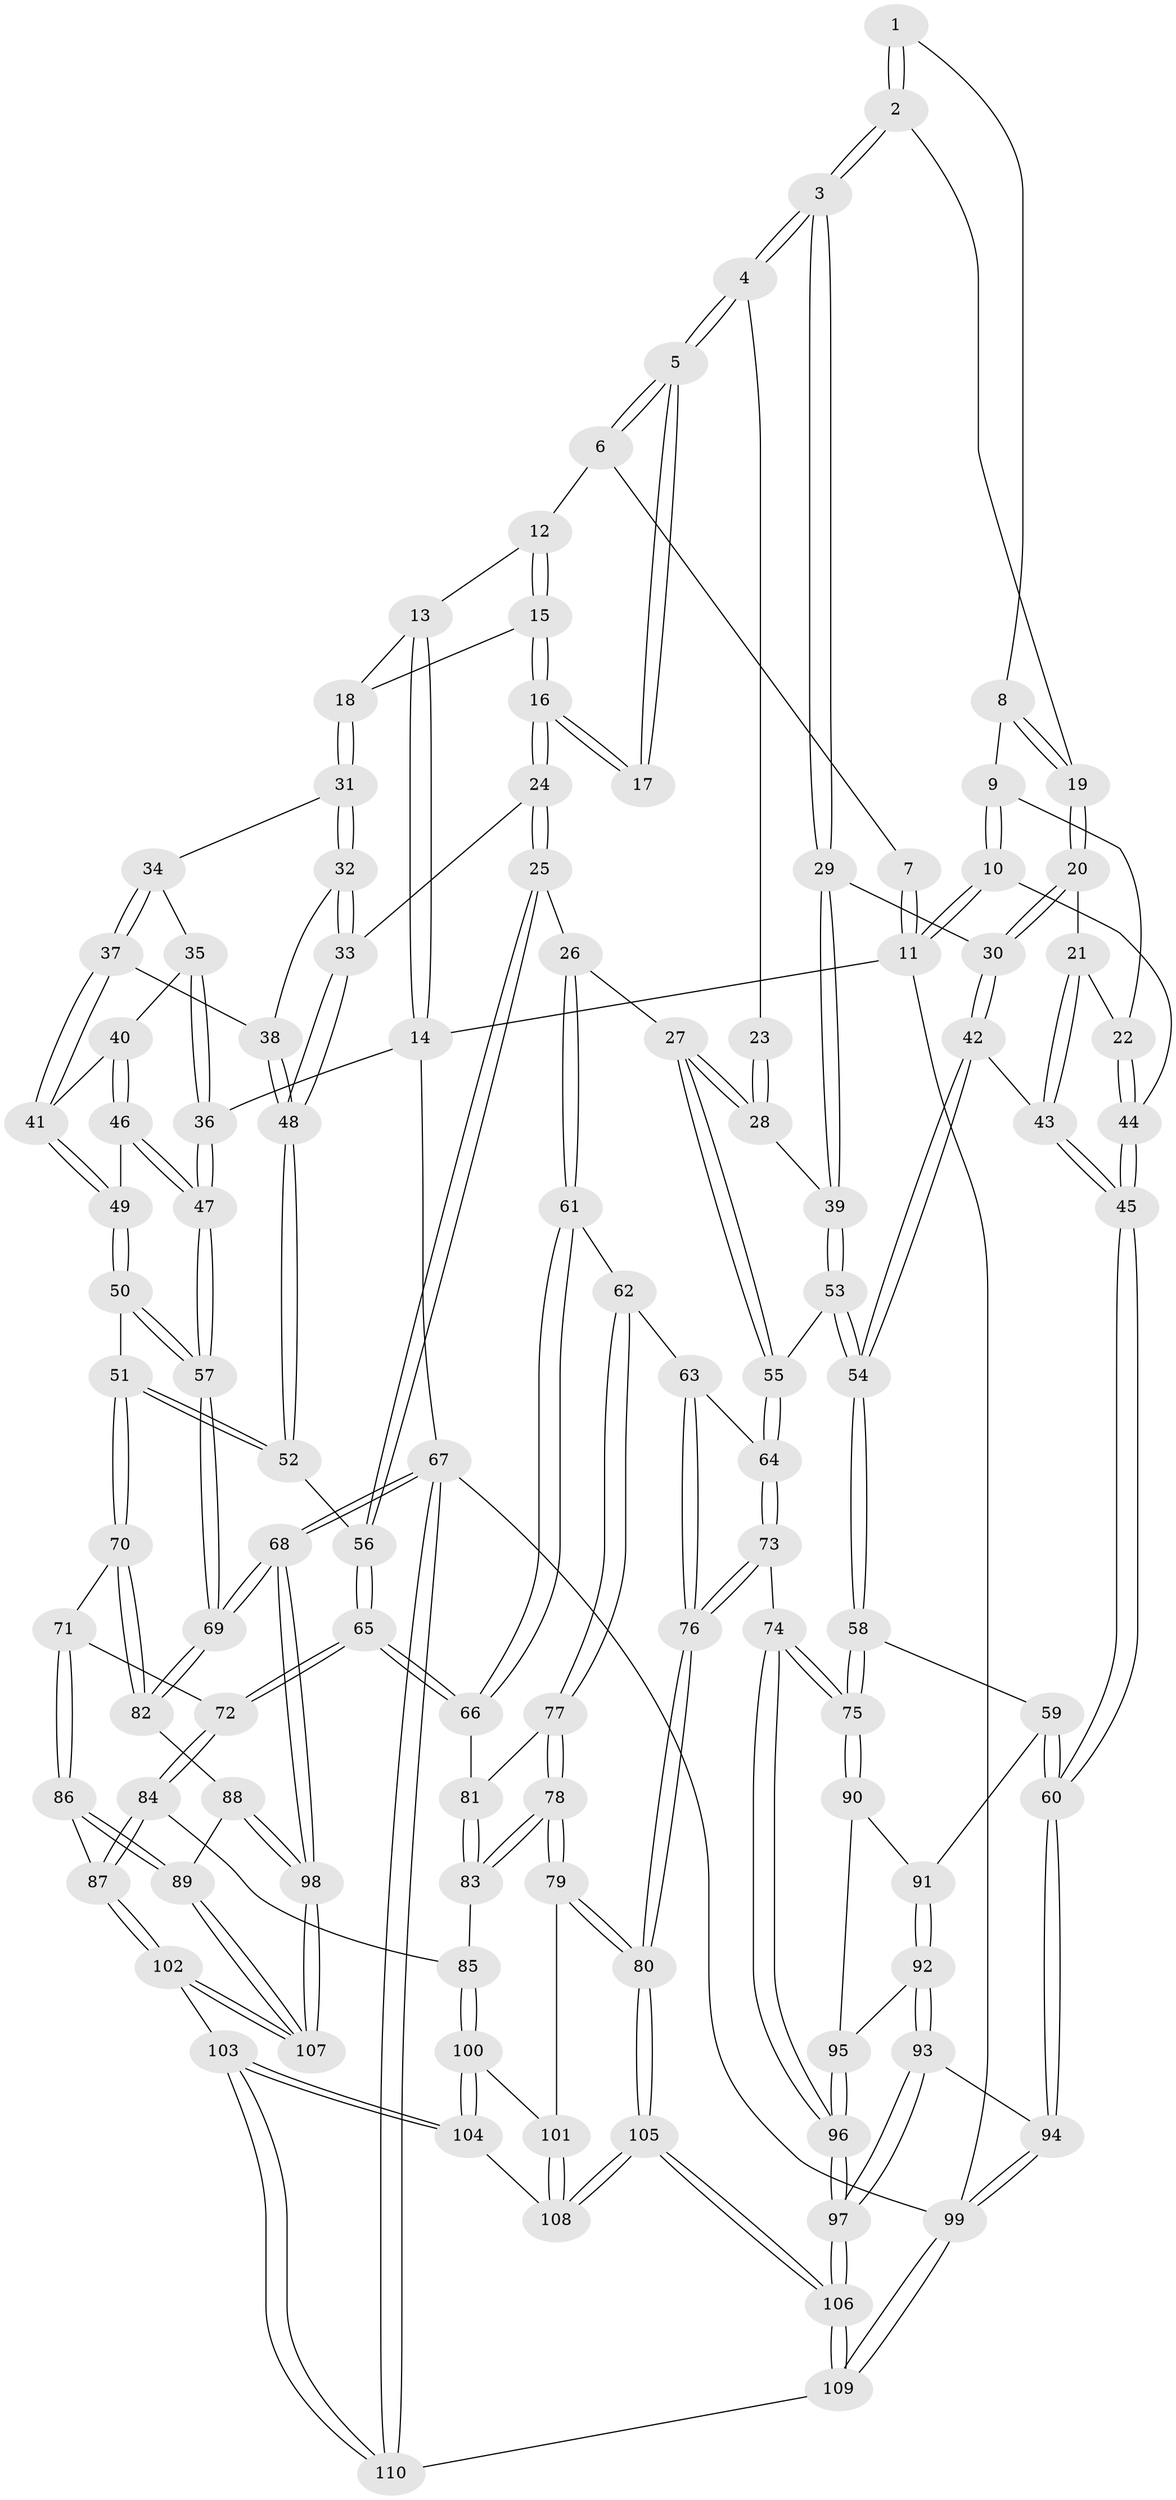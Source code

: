 // Generated by graph-tools (version 1.1) at 2025/03/03/09/25 03:03:20]
// undirected, 110 vertices, 272 edges
graph export_dot {
graph [start="1"]
  node [color=gray90,style=filled];
  1 [pos="+0.13749199121332858+0"];
  2 [pos="+0.2819801441621692+0.1130510294273558"];
  3 [pos="+0.31033259308548145+0.12821066554661947"];
  4 [pos="+0.3108363018489604+0.12781975087501699"];
  5 [pos="+0.44127626692046046+0"];
  6 [pos="+0.49428768148860786+0"];
  7 [pos="+0.10904612047332786+0"];
  8 [pos="+0.10609221092314407+0.10509883404559656"];
  9 [pos="+0.04084675478545484+0.1283451103794182"];
  10 [pos="+0+0.056826041432037726"];
  11 [pos="+0+0"];
  12 [pos="+0.6525959112073244+0"];
  13 [pos="+0.7407373464380468+0"];
  14 [pos="+1+0"];
  15 [pos="+0.6275467675140258+0.0990959947369169"];
  16 [pos="+0.5659229973096005+0.1684886072707898"];
  17 [pos="+0.518155211186195+0.1332130198802208"];
  18 [pos="+0.7747876625713606+0.14637652004949667"];
  19 [pos="+0.15017299464603026+0.13386249201919098"];
  20 [pos="+0.14810040747950085+0.2074415839661153"];
  21 [pos="+0.11063665488774181+0.24166619771665693"];
  22 [pos="+0.06117047926860208+0.23900930821969876"];
  23 [pos="+0.4730821736702202+0.14877139428646427"];
  24 [pos="+0.5778417360242264+0.27198524561450343"];
  25 [pos="+0.57112059895874+0.2811759511643881"];
  26 [pos="+0.5302014836763226+0.3308870394320167"];
  27 [pos="+0.4344186182898694+0.29319553935898374"];
  28 [pos="+0.3722944279453993+0.2551117350130608"];
  29 [pos="+0.32446248349244755+0.2315673655628198"];
  30 [pos="+0.24591783291367922+0.2715946255692463"];
  31 [pos="+0.7750188965542641+0.14672883259305702"];
  32 [pos="+0.7471051581419831+0.20192131128482926"];
  33 [pos="+0.6666180786544948+0.263986446421733"];
  34 [pos="+0.8291181079853815+0.15073743195825387"];
  35 [pos="+0.8913109785431295+0.15247337542663983"];
  36 [pos="+1+0"];
  37 [pos="+0.8206365181566553+0.291250117061925"];
  38 [pos="+0.814814684148538+0.29175416735719734"];
  39 [pos="+0.33646797521530236+0.24114878643348736"];
  40 [pos="+0.9046448255100323+0.23741243894964006"];
  41 [pos="+0.8680575998842449+0.2909366120989181"];
  42 [pos="+0.17426593726874545+0.37074688434830594"];
  43 [pos="+0.16040353547452288+0.36949912878489827"];
  44 [pos="+0+0.4569183774509768"];
  45 [pos="+0+0.4598738207188994"];
  46 [pos="+1+0.29441432840473253"];
  47 [pos="+1+0.2955720230568968"];
  48 [pos="+0.7599007618338841+0.3511221835058932"];
  49 [pos="+0.8977752353646211+0.3841818913844985"];
  50 [pos="+0.8900623785201341+0.422913387835206"];
  51 [pos="+0.87677500258984+0.4542674181507733"];
  52 [pos="+0.7665452889089631+0.40485814072194864"];
  53 [pos="+0.3070256683479694+0.430432377449602"];
  54 [pos="+0.2393078449379631+0.44623981740680946"];
  55 [pos="+0.3211901598398705+0.43374475814260854"];
  56 [pos="+0.750666232917838+0.4131720586716543"];
  57 [pos="+1+0.3053699777650473"];
  58 [pos="+0.2186908049179815+0.5457627096515402"];
  59 [pos="+0.0801531748067965+0.5714237257682442"];
  60 [pos="+0+0.5313647741564015"];
  61 [pos="+0.5313582652765828+0.35632633645575945"];
  62 [pos="+0.4306633195322955+0.45627583108899306"];
  63 [pos="+0.419345218306957+0.45730235838579814"];
  64 [pos="+0.3688409057253866+0.45780603154276694"];
  65 [pos="+0.6415833255383546+0.4853689007865405"];
  66 [pos="+0.61655007231647+0.4734137060706414"];
  67 [pos="+1+1"];
  68 [pos="+1+1"];
  69 [pos="+1+0.6281570246812355"];
  70 [pos="+0.8899836380079927+0.4914097813479303"];
  71 [pos="+0.7755919685773055+0.5379567837034348"];
  72 [pos="+0.6417283965493683+0.48564831672215697"];
  73 [pos="+0.3186555203484932+0.6475661886482239"];
  74 [pos="+0.3065154243049384+0.6440552477863652"];
  75 [pos="+0.29929430094896914+0.6396302578828844"];
  76 [pos="+0.340986858397988+0.6607239125670917"];
  77 [pos="+0.45283249653674174+0.533669053187113"];
  78 [pos="+0.414168629713049+0.6583268834567786"];
  79 [pos="+0.3973971651052163+0.6847422655253215"];
  80 [pos="+0.38027471167434623+0.6863961166413698"];
  81 [pos="+0.5499066752349242+0.5361448219015531"];
  82 [pos="+0.9658347352237964+0.5782925902584545"];
  83 [pos="+0.5380149948174193+0.5797981987516894"];
  84 [pos="+0.6698235991328803+0.6535289643679477"];
  85 [pos="+0.6117960010634219+0.6772259027445451"];
  86 [pos="+0.7346726340237899+0.6718146065149195"];
  87 [pos="+0.7184099314214644+0.6734042062368619"];
  88 [pos="+0.8655789171266085+0.6583474853230987"];
  89 [pos="+0.8038643440906218+0.6860434664342221"];
  90 [pos="+0.20667405610219125+0.6701467234906198"];
  91 [pos="+0.14065597922936365+0.6640517729390181"];
  92 [pos="+0.13601071201964957+0.6884756457968206"];
  93 [pos="+0.059318840523289236+0.7431781499991986"];
  94 [pos="+0+0.5417691004285395"];
  95 [pos="+0.16430815123111617+0.7243502491744663"];
  96 [pos="+0.16697636794639428+0.7994103223516223"];
  97 [pos="+0.14075747280998285+0.8661403811528892"];
  98 [pos="+0.9985600321846839+0.9990655012145649"];
  99 [pos="+0+1"];
  100 [pos="+0.5833455339679515+0.7004528424373132"];
  101 [pos="+0.4510918718441376+0.7122778200754689"];
  102 [pos="+0.6882292395376917+0.8728248515764853"];
  103 [pos="+0.635329243125356+0.893073596328689"];
  104 [pos="+0.6243274427160695+0.8845308923381827"];
  105 [pos="+0.21967955781280082+1"];
  106 [pos="+0.185724483312983+1"];
  107 [pos="+0.8350291494635835+0.889626340815136"];
  108 [pos="+0.5049941974235985+0.8577113446413579"];
  109 [pos="+0.17973041421162128+1"];
  110 [pos="+0.5849903851024498+1"];
  1 -- 2;
  1 -- 2;
  1 -- 8;
  2 -- 3;
  2 -- 3;
  2 -- 19;
  3 -- 4;
  3 -- 4;
  3 -- 29;
  3 -- 29;
  4 -- 5;
  4 -- 5;
  4 -- 23;
  5 -- 6;
  5 -- 6;
  5 -- 17;
  5 -- 17;
  6 -- 7;
  6 -- 12;
  7 -- 11;
  7 -- 11;
  8 -- 9;
  8 -- 19;
  8 -- 19;
  9 -- 10;
  9 -- 10;
  9 -- 22;
  10 -- 11;
  10 -- 11;
  10 -- 44;
  11 -- 14;
  11 -- 99;
  12 -- 13;
  12 -- 15;
  12 -- 15;
  13 -- 14;
  13 -- 14;
  13 -- 18;
  14 -- 36;
  14 -- 67;
  15 -- 16;
  15 -- 16;
  15 -- 18;
  16 -- 17;
  16 -- 17;
  16 -- 24;
  16 -- 24;
  18 -- 31;
  18 -- 31;
  19 -- 20;
  19 -- 20;
  20 -- 21;
  20 -- 30;
  20 -- 30;
  21 -- 22;
  21 -- 43;
  21 -- 43;
  22 -- 44;
  22 -- 44;
  23 -- 28;
  23 -- 28;
  24 -- 25;
  24 -- 25;
  24 -- 33;
  25 -- 26;
  25 -- 56;
  25 -- 56;
  26 -- 27;
  26 -- 61;
  26 -- 61;
  27 -- 28;
  27 -- 28;
  27 -- 55;
  27 -- 55;
  28 -- 39;
  29 -- 30;
  29 -- 39;
  29 -- 39;
  30 -- 42;
  30 -- 42;
  31 -- 32;
  31 -- 32;
  31 -- 34;
  32 -- 33;
  32 -- 33;
  32 -- 38;
  33 -- 48;
  33 -- 48;
  34 -- 35;
  34 -- 37;
  34 -- 37;
  35 -- 36;
  35 -- 36;
  35 -- 40;
  36 -- 47;
  36 -- 47;
  37 -- 38;
  37 -- 41;
  37 -- 41;
  38 -- 48;
  38 -- 48;
  39 -- 53;
  39 -- 53;
  40 -- 41;
  40 -- 46;
  40 -- 46;
  41 -- 49;
  41 -- 49;
  42 -- 43;
  42 -- 54;
  42 -- 54;
  43 -- 45;
  43 -- 45;
  44 -- 45;
  44 -- 45;
  45 -- 60;
  45 -- 60;
  46 -- 47;
  46 -- 47;
  46 -- 49;
  47 -- 57;
  47 -- 57;
  48 -- 52;
  48 -- 52;
  49 -- 50;
  49 -- 50;
  50 -- 51;
  50 -- 57;
  50 -- 57;
  51 -- 52;
  51 -- 52;
  51 -- 70;
  51 -- 70;
  52 -- 56;
  53 -- 54;
  53 -- 54;
  53 -- 55;
  54 -- 58;
  54 -- 58;
  55 -- 64;
  55 -- 64;
  56 -- 65;
  56 -- 65;
  57 -- 69;
  57 -- 69;
  58 -- 59;
  58 -- 75;
  58 -- 75;
  59 -- 60;
  59 -- 60;
  59 -- 91;
  60 -- 94;
  60 -- 94;
  61 -- 62;
  61 -- 66;
  61 -- 66;
  62 -- 63;
  62 -- 77;
  62 -- 77;
  63 -- 64;
  63 -- 76;
  63 -- 76;
  64 -- 73;
  64 -- 73;
  65 -- 66;
  65 -- 66;
  65 -- 72;
  65 -- 72;
  66 -- 81;
  67 -- 68;
  67 -- 68;
  67 -- 110;
  67 -- 110;
  67 -- 99;
  68 -- 69;
  68 -- 69;
  68 -- 98;
  68 -- 98;
  69 -- 82;
  69 -- 82;
  70 -- 71;
  70 -- 82;
  70 -- 82;
  71 -- 72;
  71 -- 86;
  71 -- 86;
  72 -- 84;
  72 -- 84;
  73 -- 74;
  73 -- 76;
  73 -- 76;
  74 -- 75;
  74 -- 75;
  74 -- 96;
  74 -- 96;
  75 -- 90;
  75 -- 90;
  76 -- 80;
  76 -- 80;
  77 -- 78;
  77 -- 78;
  77 -- 81;
  78 -- 79;
  78 -- 79;
  78 -- 83;
  78 -- 83;
  79 -- 80;
  79 -- 80;
  79 -- 101;
  80 -- 105;
  80 -- 105;
  81 -- 83;
  81 -- 83;
  82 -- 88;
  83 -- 85;
  84 -- 85;
  84 -- 87;
  84 -- 87;
  85 -- 100;
  85 -- 100;
  86 -- 87;
  86 -- 89;
  86 -- 89;
  87 -- 102;
  87 -- 102;
  88 -- 89;
  88 -- 98;
  88 -- 98;
  89 -- 107;
  89 -- 107;
  90 -- 91;
  90 -- 95;
  91 -- 92;
  91 -- 92;
  92 -- 93;
  92 -- 93;
  92 -- 95;
  93 -- 94;
  93 -- 97;
  93 -- 97;
  94 -- 99;
  94 -- 99;
  95 -- 96;
  95 -- 96;
  96 -- 97;
  96 -- 97;
  97 -- 106;
  97 -- 106;
  98 -- 107;
  98 -- 107;
  99 -- 109;
  99 -- 109;
  100 -- 101;
  100 -- 104;
  100 -- 104;
  101 -- 108;
  101 -- 108;
  102 -- 103;
  102 -- 107;
  102 -- 107;
  103 -- 104;
  103 -- 104;
  103 -- 110;
  103 -- 110;
  104 -- 108;
  105 -- 106;
  105 -- 106;
  105 -- 108;
  105 -- 108;
  106 -- 109;
  106 -- 109;
  109 -- 110;
}
